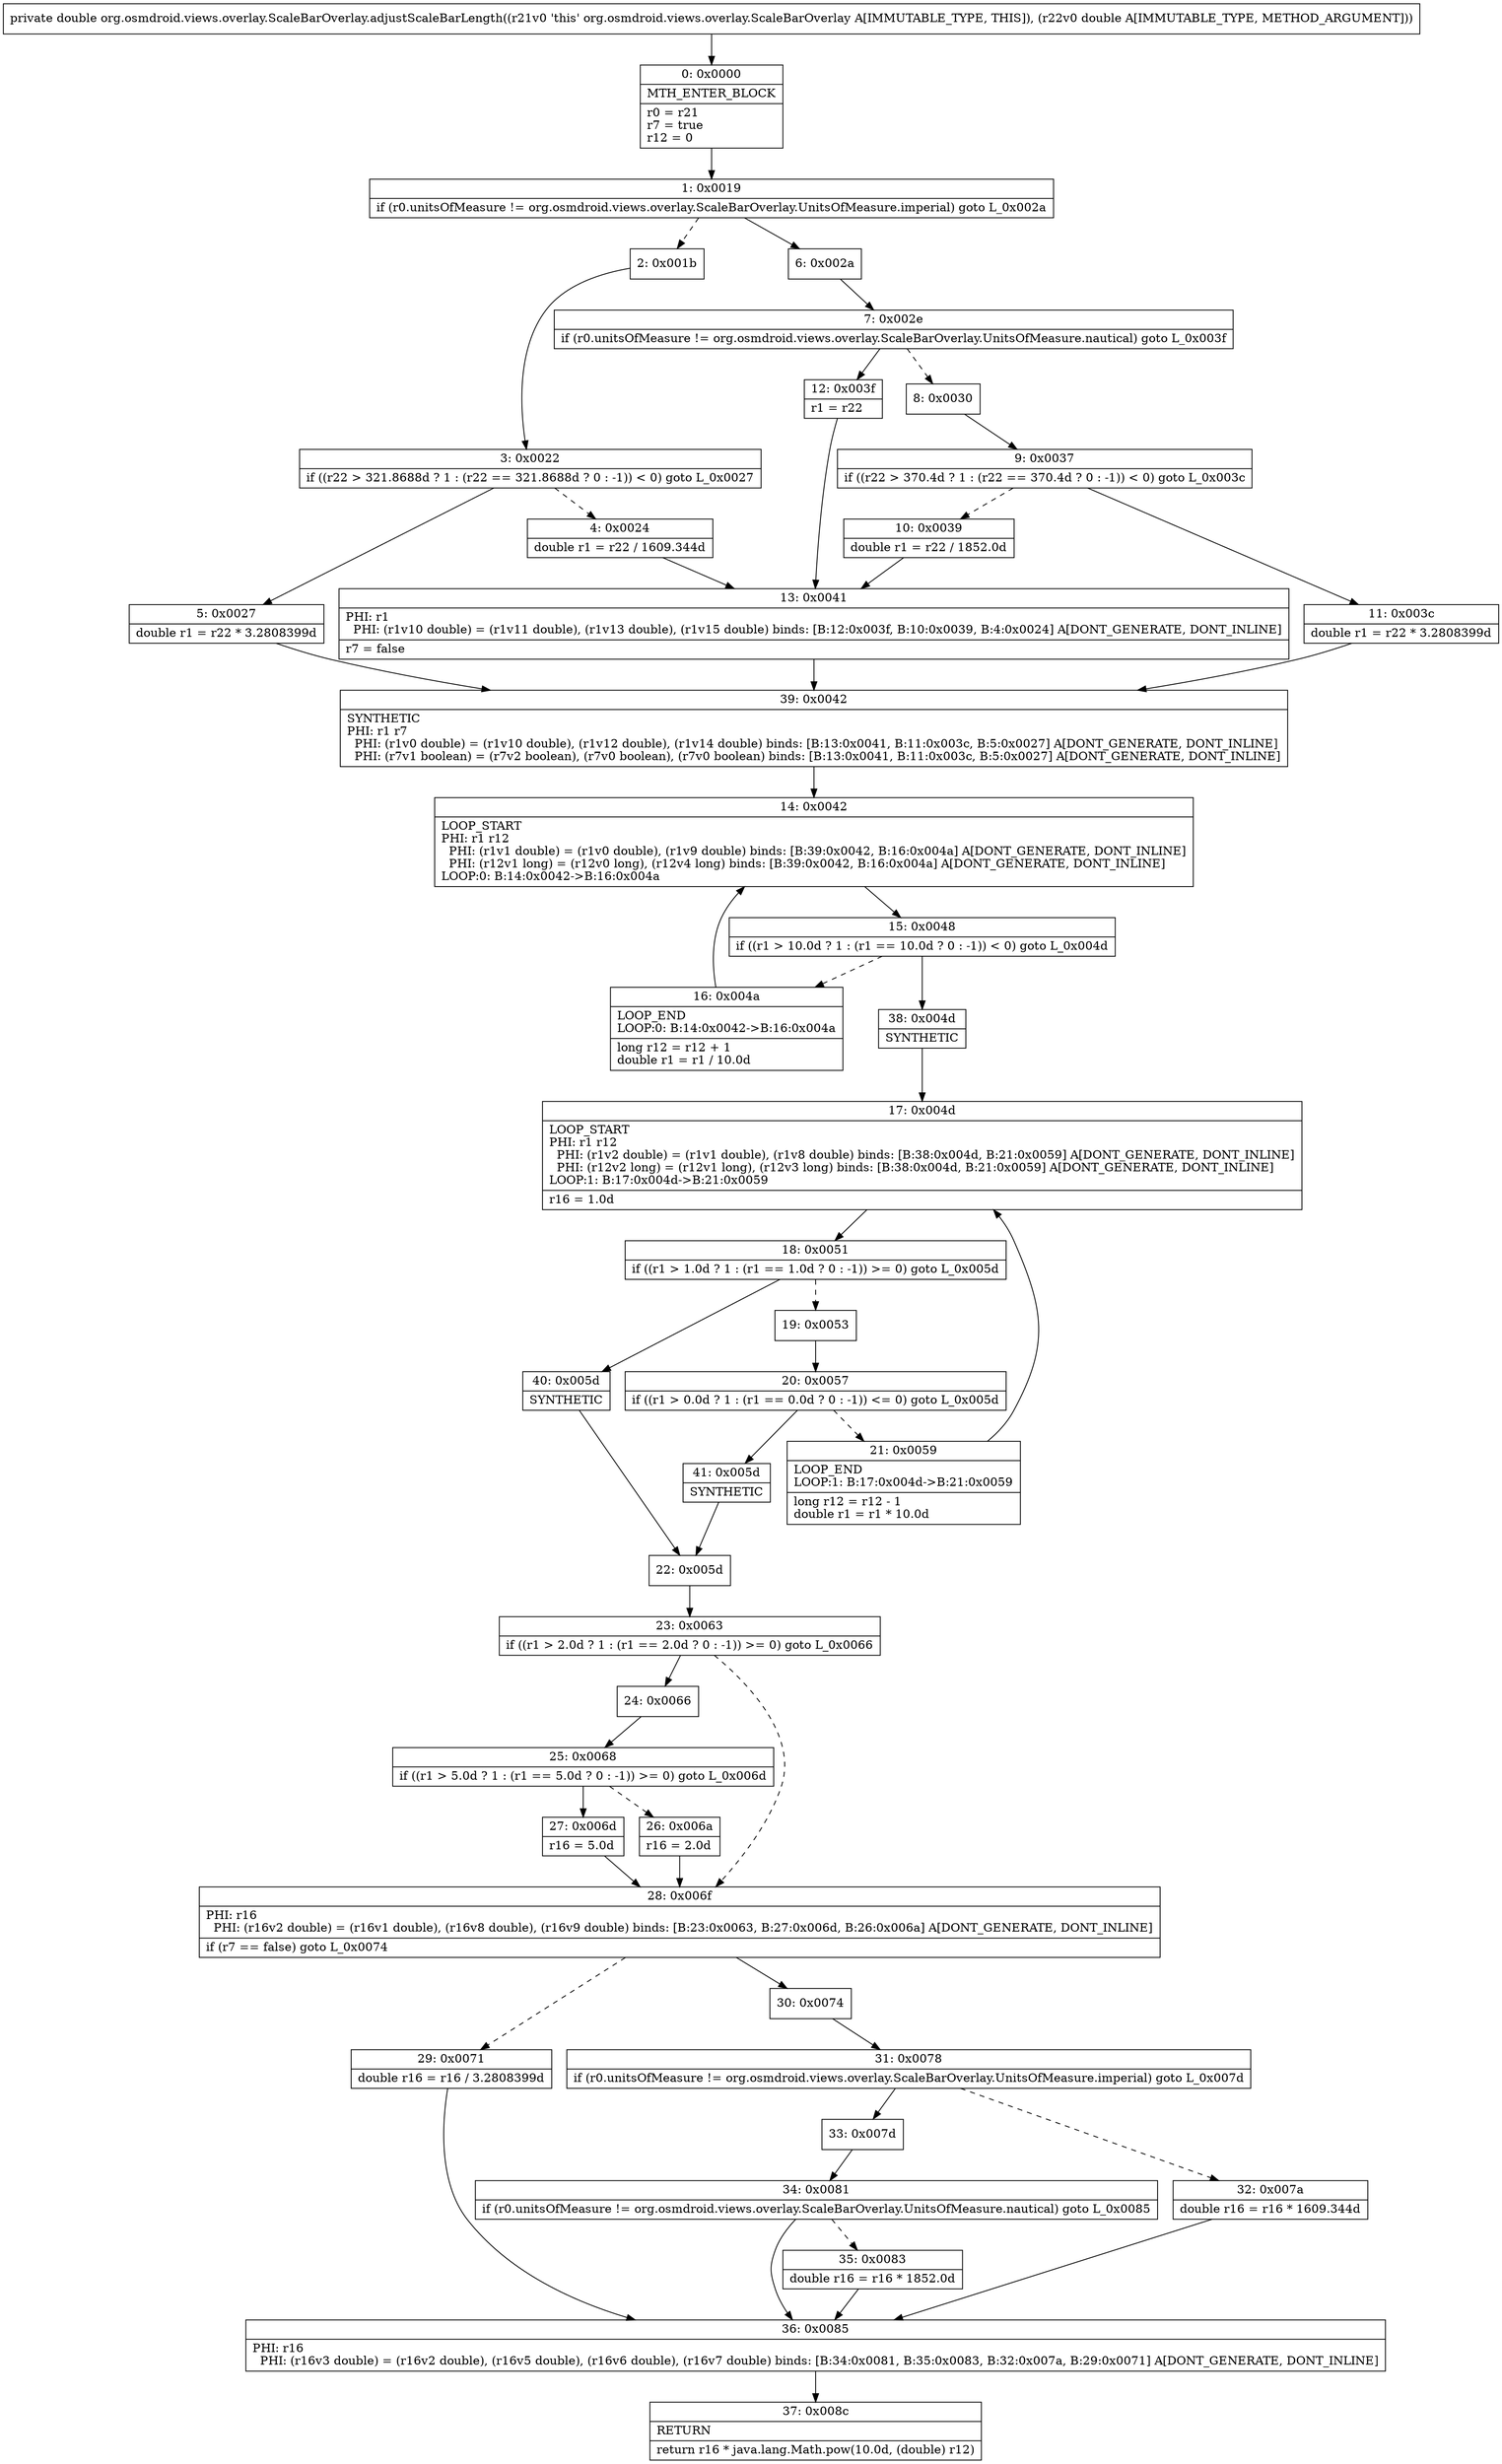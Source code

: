 digraph "CFG fororg.osmdroid.views.overlay.ScaleBarOverlay.adjustScaleBarLength(D)D" {
Node_0 [shape=record,label="{0\:\ 0x0000|MTH_ENTER_BLOCK\l|r0 = r21\lr7 = true\lr12 = 0\l}"];
Node_1 [shape=record,label="{1\:\ 0x0019|if (r0.unitsOfMeasure != org.osmdroid.views.overlay.ScaleBarOverlay.UnitsOfMeasure.imperial) goto L_0x002a\l}"];
Node_2 [shape=record,label="{2\:\ 0x001b}"];
Node_3 [shape=record,label="{3\:\ 0x0022|if ((r22 \> 321.8688d ? 1 : (r22 == 321.8688d ? 0 : \-1)) \< 0) goto L_0x0027\l}"];
Node_4 [shape=record,label="{4\:\ 0x0024|double r1 = r22 \/ 1609.344d\l}"];
Node_5 [shape=record,label="{5\:\ 0x0027|double r1 = r22 * 3.2808399d\l}"];
Node_6 [shape=record,label="{6\:\ 0x002a}"];
Node_7 [shape=record,label="{7\:\ 0x002e|if (r0.unitsOfMeasure != org.osmdroid.views.overlay.ScaleBarOverlay.UnitsOfMeasure.nautical) goto L_0x003f\l}"];
Node_8 [shape=record,label="{8\:\ 0x0030}"];
Node_9 [shape=record,label="{9\:\ 0x0037|if ((r22 \> 370.4d ? 1 : (r22 == 370.4d ? 0 : \-1)) \< 0) goto L_0x003c\l}"];
Node_10 [shape=record,label="{10\:\ 0x0039|double r1 = r22 \/ 1852.0d\l}"];
Node_11 [shape=record,label="{11\:\ 0x003c|double r1 = r22 * 3.2808399d\l}"];
Node_12 [shape=record,label="{12\:\ 0x003f|r1 = r22\l}"];
Node_13 [shape=record,label="{13\:\ 0x0041|PHI: r1 \l  PHI: (r1v10 double) = (r1v11 double), (r1v13 double), (r1v15 double) binds: [B:12:0x003f, B:10:0x0039, B:4:0x0024] A[DONT_GENERATE, DONT_INLINE]\l|r7 = false\l}"];
Node_14 [shape=record,label="{14\:\ 0x0042|LOOP_START\lPHI: r1 r12 \l  PHI: (r1v1 double) = (r1v0 double), (r1v9 double) binds: [B:39:0x0042, B:16:0x004a] A[DONT_GENERATE, DONT_INLINE]\l  PHI: (r12v1 long) = (r12v0 long), (r12v4 long) binds: [B:39:0x0042, B:16:0x004a] A[DONT_GENERATE, DONT_INLINE]\lLOOP:0: B:14:0x0042\-\>B:16:0x004a\l}"];
Node_15 [shape=record,label="{15\:\ 0x0048|if ((r1 \> 10.0d ? 1 : (r1 == 10.0d ? 0 : \-1)) \< 0) goto L_0x004d\l}"];
Node_16 [shape=record,label="{16\:\ 0x004a|LOOP_END\lLOOP:0: B:14:0x0042\-\>B:16:0x004a\l|long r12 = r12 + 1\ldouble r1 = r1 \/ 10.0d\l}"];
Node_17 [shape=record,label="{17\:\ 0x004d|LOOP_START\lPHI: r1 r12 \l  PHI: (r1v2 double) = (r1v1 double), (r1v8 double) binds: [B:38:0x004d, B:21:0x0059] A[DONT_GENERATE, DONT_INLINE]\l  PHI: (r12v2 long) = (r12v1 long), (r12v3 long) binds: [B:38:0x004d, B:21:0x0059] A[DONT_GENERATE, DONT_INLINE]\lLOOP:1: B:17:0x004d\-\>B:21:0x0059\l|r16 = 1.0d\l}"];
Node_18 [shape=record,label="{18\:\ 0x0051|if ((r1 \> 1.0d ? 1 : (r1 == 1.0d ? 0 : \-1)) \>= 0) goto L_0x005d\l}"];
Node_19 [shape=record,label="{19\:\ 0x0053}"];
Node_20 [shape=record,label="{20\:\ 0x0057|if ((r1 \> 0.0d ? 1 : (r1 == 0.0d ? 0 : \-1)) \<= 0) goto L_0x005d\l}"];
Node_21 [shape=record,label="{21\:\ 0x0059|LOOP_END\lLOOP:1: B:17:0x004d\-\>B:21:0x0059\l|long r12 = r12 \- 1\ldouble r1 = r1 * 10.0d\l}"];
Node_22 [shape=record,label="{22\:\ 0x005d}"];
Node_23 [shape=record,label="{23\:\ 0x0063|if ((r1 \> 2.0d ? 1 : (r1 == 2.0d ? 0 : \-1)) \>= 0) goto L_0x0066\l}"];
Node_24 [shape=record,label="{24\:\ 0x0066}"];
Node_25 [shape=record,label="{25\:\ 0x0068|if ((r1 \> 5.0d ? 1 : (r1 == 5.0d ? 0 : \-1)) \>= 0) goto L_0x006d\l}"];
Node_26 [shape=record,label="{26\:\ 0x006a|r16 = 2.0d\l}"];
Node_27 [shape=record,label="{27\:\ 0x006d|r16 = 5.0d\l}"];
Node_28 [shape=record,label="{28\:\ 0x006f|PHI: r16 \l  PHI: (r16v2 double) = (r16v1 double), (r16v8 double), (r16v9 double) binds: [B:23:0x0063, B:27:0x006d, B:26:0x006a] A[DONT_GENERATE, DONT_INLINE]\l|if (r7 == false) goto L_0x0074\l}"];
Node_29 [shape=record,label="{29\:\ 0x0071|double r16 = r16 \/ 3.2808399d\l}"];
Node_30 [shape=record,label="{30\:\ 0x0074}"];
Node_31 [shape=record,label="{31\:\ 0x0078|if (r0.unitsOfMeasure != org.osmdroid.views.overlay.ScaleBarOverlay.UnitsOfMeasure.imperial) goto L_0x007d\l}"];
Node_32 [shape=record,label="{32\:\ 0x007a|double r16 = r16 * 1609.344d\l}"];
Node_33 [shape=record,label="{33\:\ 0x007d}"];
Node_34 [shape=record,label="{34\:\ 0x0081|if (r0.unitsOfMeasure != org.osmdroid.views.overlay.ScaleBarOverlay.UnitsOfMeasure.nautical) goto L_0x0085\l}"];
Node_35 [shape=record,label="{35\:\ 0x0083|double r16 = r16 * 1852.0d\l}"];
Node_36 [shape=record,label="{36\:\ 0x0085|PHI: r16 \l  PHI: (r16v3 double) = (r16v2 double), (r16v5 double), (r16v6 double), (r16v7 double) binds: [B:34:0x0081, B:35:0x0083, B:32:0x007a, B:29:0x0071] A[DONT_GENERATE, DONT_INLINE]\l}"];
Node_37 [shape=record,label="{37\:\ 0x008c|RETURN\l|return r16 * java.lang.Math.pow(10.0d, (double) r12)\l}"];
Node_38 [shape=record,label="{38\:\ 0x004d|SYNTHETIC\l}"];
Node_39 [shape=record,label="{39\:\ 0x0042|SYNTHETIC\lPHI: r1 r7 \l  PHI: (r1v0 double) = (r1v10 double), (r1v12 double), (r1v14 double) binds: [B:13:0x0041, B:11:0x003c, B:5:0x0027] A[DONT_GENERATE, DONT_INLINE]\l  PHI: (r7v1 boolean) = (r7v2 boolean), (r7v0 boolean), (r7v0 boolean) binds: [B:13:0x0041, B:11:0x003c, B:5:0x0027] A[DONT_GENERATE, DONT_INLINE]\l}"];
Node_40 [shape=record,label="{40\:\ 0x005d|SYNTHETIC\l}"];
Node_41 [shape=record,label="{41\:\ 0x005d|SYNTHETIC\l}"];
MethodNode[shape=record,label="{private double org.osmdroid.views.overlay.ScaleBarOverlay.adjustScaleBarLength((r21v0 'this' org.osmdroid.views.overlay.ScaleBarOverlay A[IMMUTABLE_TYPE, THIS]), (r22v0 double A[IMMUTABLE_TYPE, METHOD_ARGUMENT])) }"];
MethodNode -> Node_0;
Node_0 -> Node_1;
Node_1 -> Node_2[style=dashed];
Node_1 -> Node_6;
Node_2 -> Node_3;
Node_3 -> Node_4[style=dashed];
Node_3 -> Node_5;
Node_4 -> Node_13;
Node_5 -> Node_39;
Node_6 -> Node_7;
Node_7 -> Node_8[style=dashed];
Node_7 -> Node_12;
Node_8 -> Node_9;
Node_9 -> Node_10[style=dashed];
Node_9 -> Node_11;
Node_10 -> Node_13;
Node_11 -> Node_39;
Node_12 -> Node_13;
Node_13 -> Node_39;
Node_14 -> Node_15;
Node_15 -> Node_16[style=dashed];
Node_15 -> Node_38;
Node_16 -> Node_14;
Node_17 -> Node_18;
Node_18 -> Node_19[style=dashed];
Node_18 -> Node_40;
Node_19 -> Node_20;
Node_20 -> Node_21[style=dashed];
Node_20 -> Node_41;
Node_21 -> Node_17;
Node_22 -> Node_23;
Node_23 -> Node_24;
Node_23 -> Node_28[style=dashed];
Node_24 -> Node_25;
Node_25 -> Node_26[style=dashed];
Node_25 -> Node_27;
Node_26 -> Node_28;
Node_27 -> Node_28;
Node_28 -> Node_29[style=dashed];
Node_28 -> Node_30;
Node_29 -> Node_36;
Node_30 -> Node_31;
Node_31 -> Node_32[style=dashed];
Node_31 -> Node_33;
Node_32 -> Node_36;
Node_33 -> Node_34;
Node_34 -> Node_35[style=dashed];
Node_34 -> Node_36;
Node_35 -> Node_36;
Node_36 -> Node_37;
Node_38 -> Node_17;
Node_39 -> Node_14;
Node_40 -> Node_22;
Node_41 -> Node_22;
}

